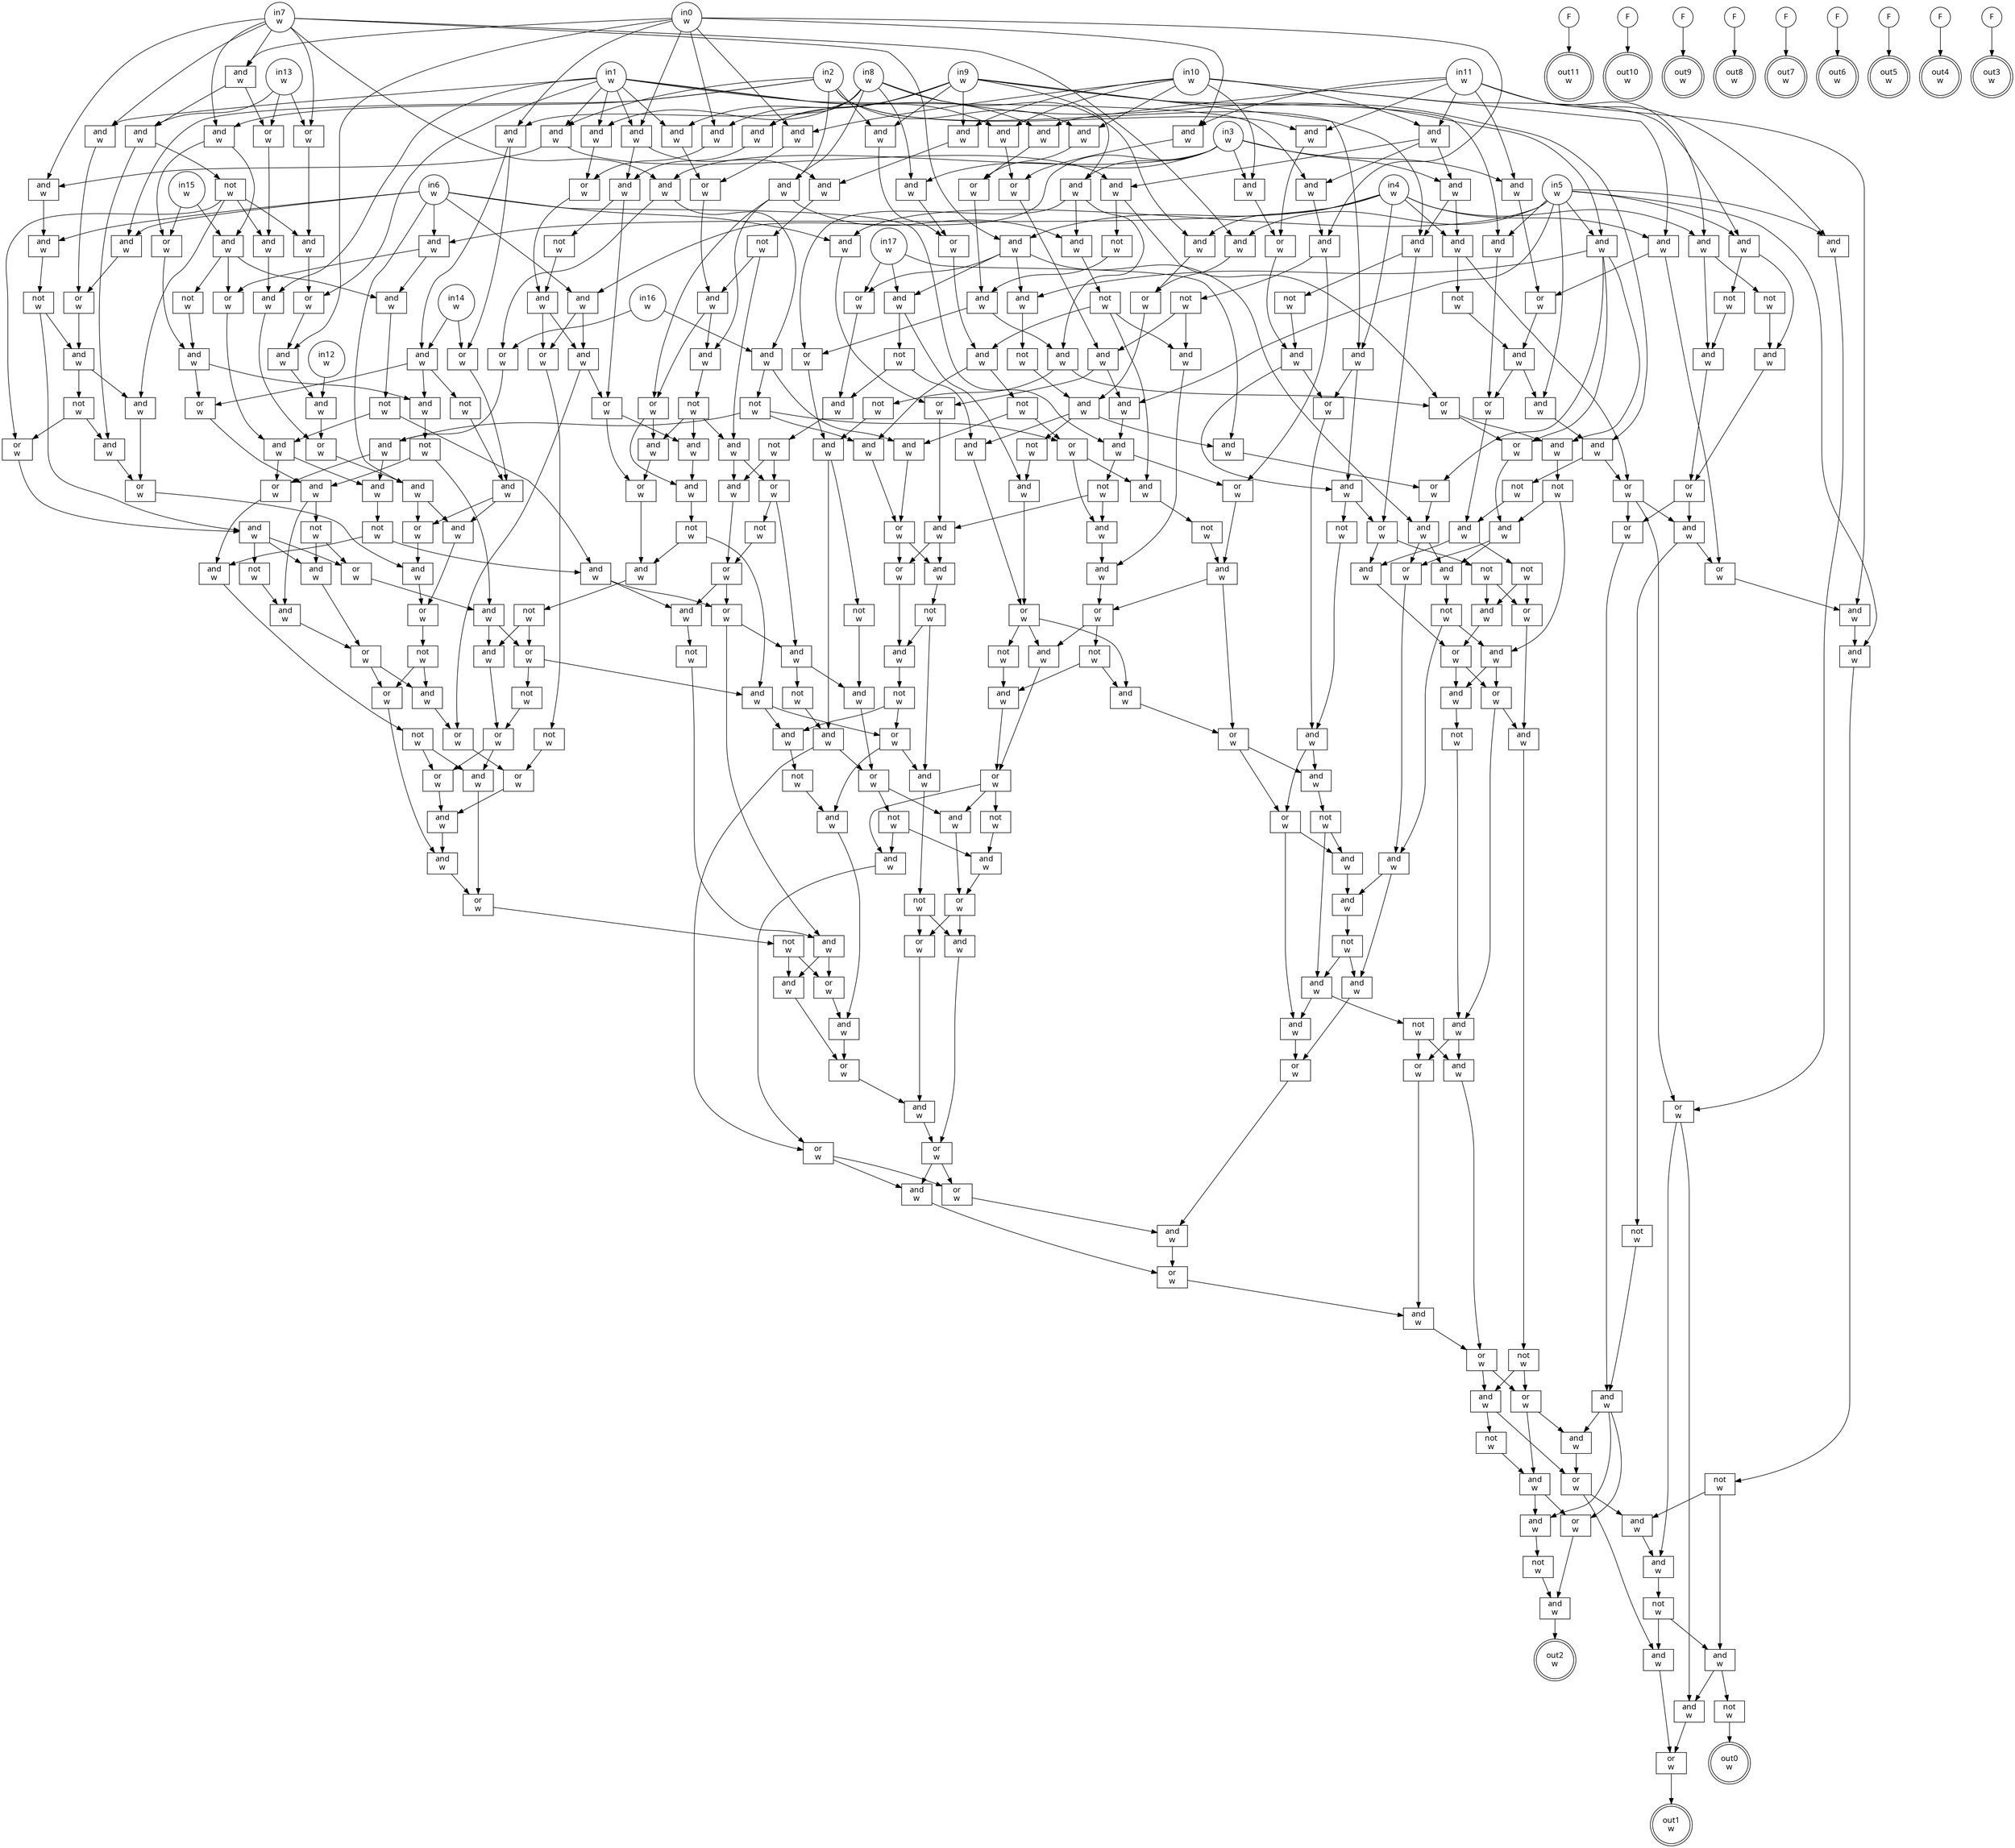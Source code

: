digraph circuit{
	node [style = filled, fillcolor = white,shape=rect, fontname=geneva]
	g0 [label="in0\nw",shape=circle,fillcolor=white]
	g1 [label="in1\nw",shape=circle,fillcolor=white]
	g2 [label="in2\nw",shape=circle,fillcolor=white]
	g3 [label="in3\nw",shape=circle,fillcolor=white]
	g4 [label="in4\nw",shape=circle,fillcolor=white]
	g5 [label="in5\nw",shape=circle,fillcolor=white]
	g6 [label="in6\nw",shape=circle,fillcolor=white]
	g7 [label="in7\nw",shape=circle,fillcolor=white]
	g8 [label="in8\nw",shape=circle,fillcolor=white]
	g9 [label="in9\nw",shape=circle,fillcolor=white]
	g10 [label="in10\nw",shape=circle,fillcolor=white]
	g11 [label="in11\nw",shape=circle,fillcolor=white]
	g12 [label="in12\nw",shape=circle,fillcolor=white]
	g13 [label="in13\nw",shape=circle,fillcolor=white]
	g14 [label="in14\nw",shape=circle,fillcolor=white]
	g15 [label="in15\nw",shape=circle,fillcolor=white]
	g16 [label="in16\nw",shape=circle,fillcolor=white]
	g17 [label="in17\nw",shape=circle,fillcolor=white]
	g18 [label="F",shape=circle,fillcolor=white]
	g19 [label="F",shape=circle,fillcolor=white]
	g20 [label="F",shape=circle,fillcolor=white]
	g21 [label="F",shape=circle,fillcolor=white]
	g22 [label="F",shape=circle,fillcolor=white]
	g23 [label="F",shape=circle,fillcolor=white]
	g24 [label="F",shape=circle,fillcolor=white]
	g25 [label="F",shape=circle,fillcolor=white]
	g26 [label="F",shape=circle,fillcolor=white]
	g27 [label="and\nw",fillcolor=white]
	g28 [label="and\nw",fillcolor=white]
	g29 [label="and\nw",fillcolor=white]
	g30 [label="or\nw",fillcolor=white]
	g31 [label="and\nw",fillcolor=white]
	g32 [label="and\nw",fillcolor=white]
	g33 [label="and\nw",fillcolor=white]
	g34 [label="and\nw",fillcolor=white]
	g35 [label="and\nw",fillcolor=white]
	g36 [label="not\nw",fillcolor=white]
	g37 [label="and\nw",fillcolor=white]
	g38 [label="and\nw",fillcolor=white]
	g39 [label="and\nw",fillcolor=white]
	g40 [label="and\nw",fillcolor=white]
	g41 [label="and\nw",fillcolor=white]
	g42 [label="not\nw",fillcolor=white]
	g43 [label="or\nw",fillcolor=white]
	g44 [label="and\nw",fillcolor=white]
	g45 [label="not\nw",fillcolor=white]
	g46 [label="and\nw",fillcolor=white]
	g47 [label="not\nw",fillcolor=white]
	g48 [label="and\nw",fillcolor=white]
	g49 [label="or\nw",fillcolor=white]
	g50 [label="and\nw",fillcolor=white]
	g51 [label="and\nw",fillcolor=white]
	g52 [label="or\nw",fillcolor=white]
	g53 [label="and\nw",fillcolor=white]
	g54 [label="and\nw",fillcolor=white]
	g55 [label="not\nw",fillcolor=white]
	g56 [label="and\nw",fillcolor=white]
	g57 [label="or\nw",fillcolor=white]
	g58 [label="not\nw",fillcolor=white]
	g59 [label="and\nw",fillcolor=white]
	g60 [label="and\nw",fillcolor=white]
	g61 [label="and\nw",fillcolor=white]
	g62 [label="not\nw",fillcolor=white]
	g63 [label="and\nw",fillcolor=white]
	g64 [label="or\nw",fillcolor=white]
	g65 [label="and\nw",fillcolor=white]
	g66 [label="or\nw",fillcolor=white]
	g67 [label="and\nw",fillcolor=white]
	g68 [label="and\nw",fillcolor=white]
	g69 [label="not\nw",fillcolor=white]
	g70 [label="and\nw",fillcolor=white]
	g71 [label="and\nw",fillcolor=white]
	g72 [label="and\nw",fillcolor=white]
	g73 [label="or\nw",fillcolor=white]
	g74 [label="or\nw",fillcolor=white]
	g75 [label="and\nw",fillcolor=white]
	g76 [label="or\nw",fillcolor=white]
	g77 [label="and\nw",fillcolor=white]
	g78 [label="and\nw",fillcolor=white]
	g79 [label="not\nw",fillcolor=white]
	g80 [label="not\nw",fillcolor=white]
	g81 [label="and\nw",fillcolor=white]
	g82 [label="or\nw",fillcolor=white]
	g83 [label="not\nw",fillcolor=white]
	g84 [label="or\nw",fillcolor=white]
	g85 [label="and\nw",fillcolor=white]
	g86 [label="not\nw",fillcolor=white]
	g87 [label="and\nw",fillcolor=white]
	g88 [label="and\nw",fillcolor=white]
	g89 [label="and\nw",fillcolor=white]
	g90 [label="and\nw",fillcolor=white]
	g91 [label="not\nw",fillcolor=white]
	g92 [label="or\nw",fillcolor=white]
	g93 [label="and\nw",fillcolor=white]
	g94 [label="and\nw",fillcolor=white]
	g95 [label="and\nw",fillcolor=white]
	g96 [label="and\nw",fillcolor=white]
	g97 [label="not\nw",fillcolor=white]
	g98 [label="and\nw",fillcolor=white]
	g99 [label="or\nw",fillcolor=white]
	g100 [label="and\nw",fillcolor=white]
	g101 [label="and\nw",fillcolor=white]
	g102 [label="or\nw",fillcolor=white]
	g103 [label="and\nw",fillcolor=white]
	g104 [label="not\nw",fillcolor=white]
	g105 [label="or\nw",fillcolor=white]
	g106 [label="and\nw",fillcolor=white]
	g107 [label="or\nw",fillcolor=white]
	g108 [label="not\nw",fillcolor=white]
	g109 [label="or\nw",fillcolor=white]
	g110 [label="and\nw",fillcolor=white]
	g111 [label="and\nw",fillcolor=white]
	g112 [label="and\nw",fillcolor=white]
	g113 [label="and\nw",fillcolor=white]
	g114 [label="and\nw",fillcolor=white]
	g115 [label="not\nw",fillcolor=white]
	g116 [label="or\nw",fillcolor=white]
	g117 [label="and\nw",fillcolor=white]
	g118 [label="and\nw",fillcolor=white]
	g119 [label="not\nw",fillcolor=white]
	g120 [label="and\nw",fillcolor=white]
	g121 [label="or\nw",fillcolor=white]
	g122 [label="and\nw",fillcolor=white]
	g123 [label="not\nw",fillcolor=white]
	g124 [label="not\nw",fillcolor=white]
	g125 [label="or\nw",fillcolor=white]
	g126 [label="and\nw",fillcolor=white]
	g127 [label="and\nw",fillcolor=white]
	g128 [label="and\nw",fillcolor=white]
	g129 [label="not\nw",fillcolor=white]
	g130 [label="and\nw",fillcolor=white]
	g131 [label="or\nw",fillcolor=white]
	g132 [label="and\nw",fillcolor=white]
	g133 [label="and\nw",fillcolor=white]
	g134 [label="not\nw",fillcolor=white]
	g135 [label="or\nw",fillcolor=white]
	g136 [label="and\nw",fillcolor=white]
	g137 [label="not\nw",fillcolor=white]
	g138 [label="and\nw",fillcolor=white]
	g139 [label="or\nw",fillcolor=white]
	g140 [label="and\nw",fillcolor=white]
	g141 [label="and\nw",fillcolor=white]
	g142 [label="and\nw",fillcolor=white]
	g143 [label="not\nw",fillcolor=white]
	g144 [label="and\nw",fillcolor=white]
	g145 [label="and\nw",fillcolor=white]
	g146 [label="not\nw",fillcolor=white]
	g147 [label="and\nw",fillcolor=white]
	g148 [label="or\nw",fillcolor=white]
	g149 [label="and\nw",fillcolor=white]
	g150 [label="and\nw",fillcolor=white]
	g151 [label="or\nw",fillcolor=white]
	g152 [label="and\nw",fillcolor=white]
	g153 [label="not\nw",fillcolor=white]
	g154 [label="or\nw",fillcolor=white]
	g155 [label="and\nw",fillcolor=white]
	g156 [label="and\nw",fillcolor=white]
	g157 [label="not\nw",fillcolor=white]
	g158 [label="and\nw",fillcolor=white]
	g159 [label="or\nw",fillcolor=white]
	g160 [label="and\nw",fillcolor=white]
	g161 [label="not\nw",fillcolor=white]
	g162 [label="and\nw",fillcolor=white]
	g163 [label="not\nw",fillcolor=white]
	g164 [label="and\nw",fillcolor=white]
	g165 [label="or\nw",fillcolor=white]
	g166 [label="and\nw",fillcolor=white]
	g167 [label="not\nw",fillcolor=white]
	g168 [label="or\nw",fillcolor=white]
	g169 [label="and\nw",fillcolor=white]
	g170 [label="not\nw",fillcolor=white]
	g171 [label="and\nw",fillcolor=white]
	g172 [label="and\nw",fillcolor=white]
	g173 [label="and\nw",fillcolor=white]
	g174 [label="and\nw",fillcolor=white]
	g175 [label="or\nw",fillcolor=white]
	g176 [label="and\nw",fillcolor=white]
	g177 [label="not\nw",fillcolor=white]
	g178 [label="and\nw",fillcolor=white]
	g179 [label="and\nw",fillcolor=white]
	g180 [label="or\nw",fillcolor=white]
	g181 [label="and\nw",fillcolor=white]
	g182 [label="and\nw",fillcolor=white]
	g183 [label="not\nw",fillcolor=white]
	g184 [label="and\nw",fillcolor=white]
	g185 [label="and\nw",fillcolor=white]
	g186 [label="not\nw",fillcolor=white]
	g187 [label="or\nw",fillcolor=white]
	g188 [label="and\nw",fillcolor=white]
	g189 [label="and\nw",fillcolor=white]
	g190 [label="and\nw",fillcolor=white]
	g191 [label="or\nw",fillcolor=white]
	g192 [label="not\nw",fillcolor=white]
	g193 [label="or\nw",fillcolor=white]
	g194 [label="or\nw",fillcolor=white]
	g195 [label="and\nw",fillcolor=white]
	g196 [label="and\nw",fillcolor=white]
	g197 [label="not\nw",fillcolor=white]
	g198 [label="and\nw",fillcolor=white]
	g199 [label="or\nw",fillcolor=white]
	g200 [label="not\nw",fillcolor=white]
	g201 [label="and\nw",fillcolor=white]
	g202 [label="not\nw",fillcolor=white]
	g203 [label="and\nw",fillcolor=white]
	g204 [label="and\nw",fillcolor=white]
	g205 [label="not\nw",fillcolor=white]
	g206 [label="and\nw",fillcolor=white]
	g207 [label="or\nw",fillcolor=white]
	g208 [label="and\nw",fillcolor=white]
	g209 [label="not\nw",fillcolor=white]
	g210 [label="and\nw",fillcolor=white]
	g211 [label="and\nw",fillcolor=white]
	g212 [label="and\nw",fillcolor=white]
	g213 [label="or\nw",fillcolor=white]
	g214 [label="and\nw",fillcolor=white]
	g215 [label="not\nw",fillcolor=white]
	g216 [label="and\nw",fillcolor=white]
	g217 [label="or\nw",fillcolor=white]
	g218 [label="and\nw",fillcolor=white]
	g219 [label="and\nw",fillcolor=white]
	g220 [label="not\nw",fillcolor=white]
	g221 [label="or\nw",fillcolor=white]
	g222 [label="and\nw",fillcolor=white]
	g223 [label="not\nw",fillcolor=white]
	g224 [label="and\nw",fillcolor=white]
	g225 [label="and\nw",fillcolor=white]
	g226 [label="or\nw",fillcolor=white]
	g227 [label="and\nw",fillcolor=white]
	g228 [label="not\nw",fillcolor=white]
	g229 [label="and\nw",fillcolor=white]
	g230 [label="or\nw",fillcolor=white]
	g231 [label="and\nw",fillcolor=white]
	g232 [label="or\nw",fillcolor=white]
	g233 [label="and\nw",fillcolor=white]
	g234 [label="not\nw",fillcolor=white]
	g235 [label="and\nw",fillcolor=white]
	g236 [label="or\nw",fillcolor=white]
	g237 [label="and\nw",fillcolor=white]
	g238 [label="or\nw",fillcolor=white]
	g239 [label="or\nw",fillcolor=white]
	g240 [label="and\nw",fillcolor=white]
	g241 [label="not\nw",fillcolor=white]
	g242 [label="and\nw",fillcolor=white]
	g243 [label="and\nw",fillcolor=white]
	g244 [label="not\nw",fillcolor=white]
	g245 [label="and\nw",fillcolor=white]
	g246 [label="and\nw",fillcolor=white]
	g247 [label="and\nw",fillcolor=white]
	g248 [label="or\nw",fillcolor=white]
	g249 [label="not\nw",fillcolor=white]
	g250 [label="or\nw",fillcolor=white]
	g251 [label="and\nw",fillcolor=white]
	g252 [label="and\nw",fillcolor=white]
	g253 [label="and\nw",fillcolor=white]
	g254 [label="and\nw",fillcolor=white]
	g255 [label="not\nw",fillcolor=white]
	g256 [label="or\nw",fillcolor=white]
	g257 [label="and\nw",fillcolor=white]
	g258 [label="not\nw",fillcolor=white]
	g259 [label="not\nw",fillcolor=white]
	g260 [label="or\nw",fillcolor=white]
	g261 [label="and\nw",fillcolor=white]
	g262 [label="and\nw",fillcolor=white]
	g263 [label="and\nw",fillcolor=white]
	g264 [label="and\nw",fillcolor=white]
	g265 [label="not\nw",fillcolor=white]
	g266 [label="or\nw",fillcolor=white]
	g267 [label="and\nw",fillcolor=white]
	g268 [label="or\nw",fillcolor=white]
	g269 [label="and\nw",fillcolor=white]
	g270 [label="and\nw",fillcolor=white]
	g271 [label="not\nw",fillcolor=white]
	g272 [label="and\nw",fillcolor=white]
	g273 [label="or\nw",fillcolor=white]
	g274 [label="and\nw",fillcolor=white]
	g275 [label="or\nw",fillcolor=white]
	g276 [label="and\nw",fillcolor=white]
	g277 [label="or\nw",fillcolor=white]
	g278 [label="or\nw",fillcolor=white]
	g279 [label="and\nw",fillcolor=white]
	g280 [label="and\nw",fillcolor=white]
	g281 [label="and\nw",fillcolor=white]
	g282 [label="or\nw",fillcolor=white]
	g283 [label="and\nw",fillcolor=white]
	g284 [label="and\nw",fillcolor=white]
	g285 [label="or\nw",fillcolor=white]
	g286 [label="and\nw",fillcolor=white]
	g287 [label="and\nw",fillcolor=white]
	g288 [label="not\nw",fillcolor=white]
	g289 [label="or\nw",fillcolor=white]
	g290 [label="and\nw",fillcolor=white]
	g291 [label="not\nw",fillcolor=white]
	g292 [label="or\nw",fillcolor=white]
	g293 [label="and\nw",fillcolor=white]
	g294 [label="or\nw",fillcolor=white]
	g295 [label="and\nw",fillcolor=white]
	g296 [label="not\nw",fillcolor=white]
	g297 [label="or\nw",fillcolor=white]
	g298 [label="and\nw",fillcolor=white]
	g299 [label="and\nw",fillcolor=white]
	g300 [label="not\nw",fillcolor=white]
	g301 [label="and\nw",fillcolor=white]
	g302 [label="not\nw",fillcolor=white]
	g303 [label="and\nw",fillcolor=white]
	g304 [label="or\nw",fillcolor=white]
	g305 [label="or\nw",fillcolor=white]
	g306 [label="and\nw",fillcolor=white]
	g307 [label="or\nw",fillcolor=white]
	g308 [label="not\nw",fillcolor=white]
	g309 [label="and\nw",fillcolor=white]
	g310 [label="and\nw",fillcolor=white]
	g311 [label="or\nw",fillcolor=white]
	g312 [label="and\nw",fillcolor=white]
	g313 [label="or\nw",fillcolor=white]
	g314 [label="and\nw",fillcolor=white]
	g315 [label="and\nw",fillcolor=white]
	g316 [label="or\nw",fillcolor=white]
	g317 [label="not\nw",fillcolor=white]
	g318 [label="and\nw",fillcolor=white]
	g319 [label="or\nw",fillcolor=white]
	g320 [label="or\nw",fillcolor=white]
	g321 [label="and\nw",fillcolor=white]
	g322 [label="or\nw",fillcolor=white]
	g323 [label="and\nw",fillcolor=white]
	g324 [label="or\nw",fillcolor=white]
	g325 [label="not\nw",fillcolor=white]
	g326 [label="or\nw",fillcolor=white]
	g327 [label="and\nw",fillcolor=white]
	g328 [label="and\nw",fillcolor=white]
	g329 [label="or\nw",fillcolor=white]
	g330 [label="and\nw",fillcolor=white]
	g331 [label="or\nw",fillcolor=white]
	g332 [label="or\nw",fillcolor=white]
	g333 [label="and\nw",fillcolor=white]
	g334 [label="and\nw",fillcolor=white]
	g335 [label="or\nw",fillcolor=white]
	g336 [label="and\nw",fillcolor=white]
	g337 [label="or\nw",fillcolor=white]
	g338 [label="or\nw",fillcolor=white]
	g339 [label="and\nw",fillcolor=white]
	g340 [label="and\nw",fillcolor=white]
	g341 [label="or\nw",fillcolor=white]
	g342 [label="and\nw",fillcolor=white]
	g343 [label="and\nw",fillcolor=white]
	g344 [label="not\nw",fillcolor=white]
	g345 [label="and\nw",fillcolor=white]
	g346 [label="and\nw",fillcolor=white]
	g347 [label="not\nw",fillcolor=white]
	g348 [label="and\nw",fillcolor=white]
	g349 [label="or\nw",fillcolor=white]
	g350 [label="not\nw",fillcolor=white]
	g351 [label="and\nw",fillcolor=white]
	g352 [label="or\nw",fillcolor=white]
	g353 [label="and\nw",fillcolor=white]
	g354 [label="not\nw",fillcolor=white]
	g355 [label="and\nw",fillcolor=white]
	g356 [label="out0\nw",shape=doublecircle,fillcolor=white]
	g357 [label="out1\nw",shape=doublecircle,fillcolor=white]
	g358 [label="out2\nw",shape=doublecircle,fillcolor=white]
	g359 [label="out3\nw",shape=doublecircle,fillcolor=white]
	g360 [label="out4\nw",shape=doublecircle,fillcolor=white]
	g361 [label="out5\nw",shape=doublecircle,fillcolor=white]
	g362 [label="out6\nw",shape=doublecircle,fillcolor=white]
	g363 [label="out7\nw",shape=doublecircle,fillcolor=white]
	g364 [label="out8\nw",shape=doublecircle,fillcolor=white]
	g365 [label="out9\nw",shape=doublecircle,fillcolor=white]
	g366 [label="out10\nw",shape=doublecircle,fillcolor=white]
	g367 [label="out11\nw",shape=doublecircle,fillcolor=white]
	edge [fontname=Geneva,fontcolor=forestgreen]
	g0->g179
	g0->g181
	g0->g206
	g0->g208
	g0->g252
	g0->g262
	g0->g281
	g0->g309
	g1->g141
	g1->g147
	g1->g171
	g1->g172
	g1->g173
	g1->g174
	g1->g178
	g1->g181
	g1->g277
	g1->g280
	g2->g96
	g2->g98
	g2->g111
	g2->g112
	g2->g127
	g2->g130
	g2->g140
	g2->g141
	g3->g65
	g3->g67
	g3->g87
	g3->g88
	g3->g89
	g3->g94
	g3->g95
	g4->g38
	g4->g39
	g4->g40
	g4->g48
	g4->g59
	g4->g60
	g4->g68
	g5->g31
	g5->g32
	g5->g33
	g5->g34
	g5->g35
	g5->g37
	g5->g71
	g5->g78
	g5->g211
	g6->g34
	g6->g59
	g6->g95
	g6->g140
	g6->g145
	g6->g212
	g6->g312
	g7->g30
	g7->g33
	g7->g40
	g7->g89
	g7->g112
	g7->g144
	g7->g174
	g7->g262
	g8->g29
	g8->g32
	g8->g48
	g8->g94
	g8->g127
	g8->g178
	g8->g252
	g9->g28
	g9->g29
	g9->g31
	g9->g39
	g9->g72
	g9->g88
	g9->g130
	g9->g171
	g9->g281
	g10->g27
	g10->g28
	g10->g35
	g10->g38
	g10->g87
	g10->g111
	g10->g172
	g10->g179
	g11->g27
	g11->g37
	g11->g60
	g11->g65
	g11->g77
	g11->g98
	g11->g147
	g11->g206
	g12->g310
	g13->g30
	g13->g263
	g13->g278
	g14->g253
	g14->g260
	g15->g113
	g15->g125
	g16->g90
	g16->g92
	g17->g43
	g17->g44
	g17->g51
	g18->g367
	g19->g366
	g20->g365
	g21->g364
	g22->g363
	g23->g362
	g24->g361
	g25->g360
	g26->g359
	g27->g67
	g27->g142
	g27->g173
	g28->g182
	g29->g204
	g30->g276
	g31->g84
	g32->g41
	g32->g52
	g32->g152
	g32->g154
	g33->g49
	g34->g217
	g35->g36
	g35->g63
	g36->g61
	g37->g82
	g38->g66
	g38->g76
	g39->g101
	g39->g109
	g40->g41
	g40->g43
	g40->g44
	g40->g53
	g41->g42
	g42->g50
	g43->g46
	g44->g45
	g44->g56
	g45->g46
	g45->g54
	g46->g47
	g47->g190
	g47->g191
	g48->g49
	g49->g50
	g50->g51
	g50->g54
	g50->g55
	g51->g52
	g52->g53
	g53->g156
	g53->g165
	g54->g57
	g55->g56
	g56->g57
	g57->g58
	g57->g227
	g57->g237
	g58->g229
	g59->g114
	g59->g116
	g60->g61
	g60->g62
	g61->g64
	g62->g63
	g63->g64
	g64->g74
	g64->g75
	g65->g66
	g66->g70
	g67->g68
	g67->g96
	g68->g69
	g68->g73
	g69->g70
	g70->g71
	g70->g84
	g71->g72
	g72->g73
	g72->g83
	g73->g74
	g73->g75
	g73->g82
	g74->g81
	g75->g76
	g75->g80
	g76->g77
	g77->g78
	g78->g79
	g79->g342
	g79->g345
	g80->g81
	g81->g339
	g81->g352
	g81->g353
	g82->g343
	g82->g346
	g83->g85
	g84->g85
	g85->g86
	g85->g103
	g86->g105
	g86->g106
	g87->g99
	g88->g128
	g88->g150
	g88->g168
	g89->g90
	g89->g92
	g90->g91
	g90->g138
	g91->g93
	g91->g133
	g91->g135
	g92->g93
	g93->g118
	g93->g121
	g94->g131
	g95->g284
	g95->g307
	g96->g97
	g96->g102
	g97->g100
	g98->g99
	g99->g100
	g100->g101
	g100->g109
	g101->g102
	g101->g108
	g102->g103
	g102->g104
	g103->g107
	g104->g105
	g104->g106
	g105->g160
	g106->g107
	g107->g159
	g107->g162
	g108->g110
	g109->g110
	g110->g239
	g110->g240
	g111->g148
	g112->g113
	g112->g125
	g113->g114
	g113->g116
	g113->g124
	g114->g115
	g115->g117
	g115->g120
	g116->g117
	g117->g118
	g117->g121
	g118->g119
	g119->g120
	g119->g122
	g120->g194
	g120->g201
	g121->g122
	g122->g123
	g123->g305
	g123->g306
	g124->g126
	g125->g126
	g126->g254
	g126->g256
	g127->g128
	g127->g185
	g127->g187
	g128->g129
	g129->g132
	g129->g136
	g129->g224
	g130->g131
	g131->g132
	g132->g133
	g132->g134
	g133->g139
	g134->g135
	g134->g138
	g135->g136
	g135->g216
	g136->g137
	g137->g214
	g138->g139
	g139->g219
	g139->g221
	g140->g175
	g141->g142
	g141->g144
	g142->g143
	g142->g151
	g143->g149
	g144->g145
	g145->g146
	g146->g176
	g146->g267
	g147->g148
	g148->g149
	g149->g150
	g149->g168
	g150->g151
	g150->g167
	g151->g152
	g151->g154
	g152->g153
	g153->g155
	g153->g158
	g154->g155
	g155->g156
	g155->g165
	g156->g157
	g157->g158
	g157->g166
	g158->g159
	g158->g162
	g159->g160
	g159->g164
	g160->g161
	g161->g338
	g161->g340
	g162->g163
	g163->g164
	g164->g250
	g164->g251
	g165->g166
	g166->g243
	g166->g245
	g167->g169
	g168->g169
	g169->g170
	g169->g198
	g170->g196
	g171->g180
	g172->g207
	g173->g208
	g174->g175
	g175->g176
	g176->g177
	g176->g274
	g177->g264
	g177->g266
	g178->g282
	g179->g180
	g180->g184
	g181->g182
	g181->g204
	g182->g183
	g183->g184
	g183->g189
	g184->g185
	g184->g187
	g185->g186
	g186->g188
	g186->g189
	g186->g286
	g187->g188
	g187->g287
	g188->g289
	g189->g190
	g189->g191
	g190->g193
	g191->g192
	g191->g195
	g192->g193
	g193->g194
	g193->g201
	g194->g195
	g194->g203
	g195->g196
	g195->g197
	g196->g199
	g197->g198
	g198->g199
	g198->g232
	g199->g200
	g199->g233
	g200->g231
	g200->g235
	g201->g202
	g202->g203
	g203->g326
	g203->g328
	g204->g205
	g204->g285
	g205->g283
	g206->g207
	g207->g210
	g208->g209
	g208->g213
	g209->g210
	g209->g224
	g210->g211
	g210->g217
	g211->g212
	g212->g213
	g212->g215
	g213->g214
	g214->g226
	g214->g238
	g215->g216
	g215->g218
	g216->g225
	g217->g218
	g218->g219
	g218->g221
	g219->g220
	g220->g222
	g220->g295
	g221->g222
	g222->g223
	g223->g294
	g223->g299
	g224->g225
	g225->g226
	g226->g227
	g226->g228
	g227->g230
	g228->g229
	g228->g237
	g229->g230
	g230->g231
	g230->g233
	g230->g234
	g231->g232
	g232->g332
	g232->g334
	g233->g236
	g234->g235
	g235->g236
	g236->g297
	g236->g298
	g237->g238
	g238->g239
	g238->g240
	g239->g242
	g239->g247
	g240->g241
	g241->g242
	g241->g246
	g242->g243
	g243->g244
	g244->g245
	g244->g246
	g245->g248
	g246->g247
	g246->g249
	g247->g248
	g248->g333
	g249->g250
	g249->g251
	g250->g336
	g251->g337
	g252->g253
	g252->g260
	g253->g254
	g253->g256
	g253->g259
	g254->g255
	g255->g257
	g255->g269
	g256->g257
	g257->g258
	g257->g272
	g258->g268
	g258->g270
	g259->g261
	g260->g261
	g261->g313
	g261->g315
	g262->g263
	g262->g278
	g263->g264
	g263->g265
	g264->g275
	g265->g266
	g265->g274
	g265->g276
	g265->g279
	g266->g267
	g267->g268
	g267->g270
	g267->g271
	g268->g269
	g269->g292
	g269->g303
	g270->g273
	g271->g272
	g272->g273
	g273->g318
	g273->g322
	g274->g275
	g275->g314
	g276->g277
	g277->g309
	g278->g279
	g279->g280
	g280->g311
	g281->g282
	g282->g283
	g283->g284
	g283->g307
	g284->g285
	g284->g319
	g285->g286
	g285->g289
	g286->g287
	g287->g288
	g288->g290
	g288->g293
	g289->g290
	g290->g291
	g291->g292
	g291->g303
	g292->g293
	g292->g302
	g293->g294
	g293->g299
	g294->g295
	g294->g301
	g295->g296
	g296->g297
	g296->g298
	g297->g330
	g298->g331
	g299->g300
	g300->g301
	g301->g327
	g302->g304
	g303->g304
	g304->g305
	g304->g306
	g305->g321
	g306->g324
	g307->g308
	g308->g320
	g309->g310
	g310->g311
	g311->g312
	g312->g313
	g312->g315
	g313->g314
	g314->g316
	g315->g316
	g316->g317
	g317->g318
	g317->g322
	g318->g319
	g319->g320
	g320->g321
	g321->g323
	g322->g323
	g323->g324
	g324->g325
	g325->g326
	g325->g328
	g326->g327
	g327->g329
	g328->g329
	g329->g330
	g330->g331
	g331->g332
	g331->g334
	g332->g333
	g333->g335
	g334->g335
	g335->g336
	g336->g337
	g337->g338
	g337->g340
	g338->g339
	g338->g351
	g339->g341
	g340->g341
	g340->g350
	g341->g342
	g341->g348
	g342->g343
	g343->g344
	g344->g345
	g344->g348
	g345->g346
	g345->g347
	g346->g349
	g347->g356
	g348->g349
	g349->g357
	g350->g351
	g351->g352
	g351->g353
	g352->g355
	g353->g354
	g354->g355
	g355->g358
}
